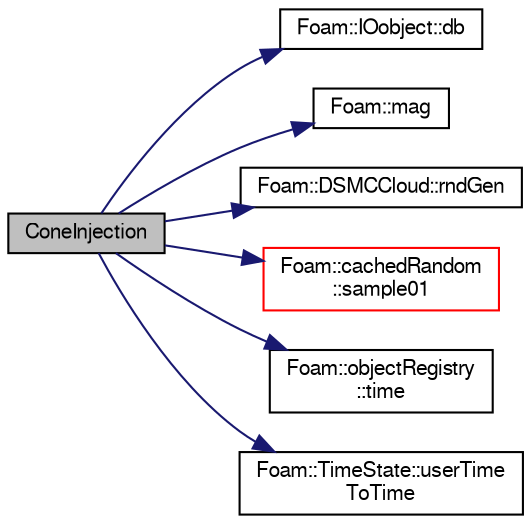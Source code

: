 digraph "ConeInjection"
{
  bgcolor="transparent";
  edge [fontname="FreeSans",fontsize="10",labelfontname="FreeSans",labelfontsize="10"];
  node [fontname="FreeSans",fontsize="10",shape=record];
  rankdir="LR";
  Node1 [label="ConeInjection",height=0.2,width=0.4,color="black", fillcolor="grey75", style="filled" fontcolor="black"];
  Node1 -> Node2 [color="midnightblue",fontsize="10",style="solid",fontname="FreeSans"];
  Node2 [label="Foam::IOobject::db",height=0.2,width=0.4,color="black",URL="$a01142.html#adf469b34fcd0250cef43ac4ce3f153ab",tooltip="Return the local objectRegistry. "];
  Node1 -> Node3 [color="midnightblue",fontsize="10",style="solid",fontname="FreeSans"];
  Node3 [label="Foam::mag",height=0.2,width=0.4,color="black",URL="$a10237.html#a929da2a3fdcf3dacbbe0487d3a330dae"];
  Node1 -> Node4 [color="midnightblue",fontsize="10",style="solid",fontname="FreeSans"];
  Node4 [label="Foam::DSMCCloud::rndGen",height=0.2,width=0.4,color="black",URL="$a00561.html#a15ae97dd2d17573e849ec14c8ff64df3",tooltip="Return refernce to the random object. "];
  Node1 -> Node5 [color="midnightblue",fontsize="10",style="solid",fontname="FreeSans"];
  Node5 [label="Foam::cachedRandom\l::sample01",height=0.2,width=0.4,color="red",URL="$a00178.html#a69e8ec3910ef84b36df7af5b8e692c0a",tooltip="Return a sample whose components lie in the range 0-1. "];
  Node1 -> Node6 [color="midnightblue",fontsize="10",style="solid",fontname="FreeSans"];
  Node6 [label="Foam::objectRegistry\l::time",height=0.2,width=0.4,color="black",URL="$a01640.html#a48fcf6de2789aff6b430b5fc1a05693f",tooltip="Return time. "];
  Node1 -> Node7 [color="midnightblue",fontsize="10",style="solid",fontname="FreeSans"];
  Node7 [label="Foam::TimeState::userTime\lToTime",height=0.2,width=0.4,color="black",URL="$a02542.html#a53b169b496268aa38cca7ce6ad8ff063",tooltip="Convert the user-time (e.g. CA deg) to real-time (s). "];
}
